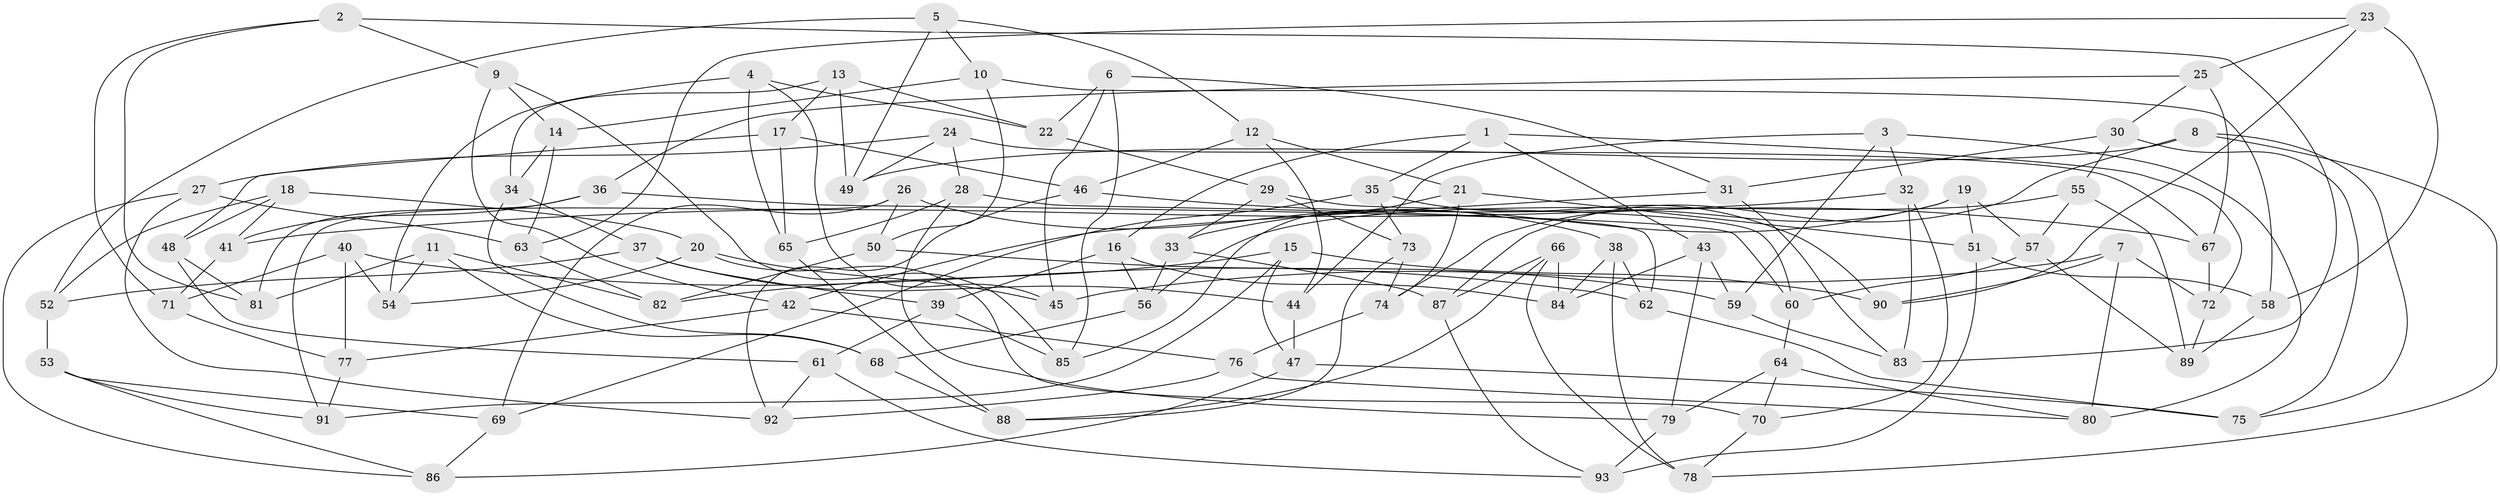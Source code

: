 // Generated by graph-tools (version 1.1) at 2025/02/03/09/25 03:02:57]
// undirected, 93 vertices, 186 edges
graph export_dot {
graph [start="1"]
  node [color=gray90,style=filled];
  1;
  2;
  3;
  4;
  5;
  6;
  7;
  8;
  9;
  10;
  11;
  12;
  13;
  14;
  15;
  16;
  17;
  18;
  19;
  20;
  21;
  22;
  23;
  24;
  25;
  26;
  27;
  28;
  29;
  30;
  31;
  32;
  33;
  34;
  35;
  36;
  37;
  38;
  39;
  40;
  41;
  42;
  43;
  44;
  45;
  46;
  47;
  48;
  49;
  50;
  51;
  52;
  53;
  54;
  55;
  56;
  57;
  58;
  59;
  60;
  61;
  62;
  63;
  64;
  65;
  66;
  67;
  68;
  69;
  70;
  71;
  72;
  73;
  74;
  75;
  76;
  77;
  78;
  79;
  80;
  81;
  82;
  83;
  84;
  85;
  86;
  87;
  88;
  89;
  90;
  91;
  92;
  93;
  1 -- 16;
  1 -- 35;
  1 -- 43;
  1 -- 72;
  2 -- 71;
  2 -- 81;
  2 -- 83;
  2 -- 9;
  3 -- 80;
  3 -- 59;
  3 -- 44;
  3 -- 32;
  4 -- 45;
  4 -- 54;
  4 -- 65;
  4 -- 22;
  5 -- 49;
  5 -- 52;
  5 -- 10;
  5 -- 12;
  6 -- 22;
  6 -- 85;
  6 -- 45;
  6 -- 31;
  7 -- 45;
  7 -- 90;
  7 -- 80;
  7 -- 72;
  8 -- 49;
  8 -- 78;
  8 -- 75;
  8 -- 87;
  9 -- 14;
  9 -- 85;
  9 -- 42;
  10 -- 14;
  10 -- 50;
  10 -- 58;
  11 -- 81;
  11 -- 68;
  11 -- 54;
  11 -- 82;
  12 -- 21;
  12 -- 46;
  12 -- 44;
  13 -- 34;
  13 -- 22;
  13 -- 49;
  13 -- 17;
  14 -- 34;
  14 -- 63;
  15 -- 90;
  15 -- 91;
  15 -- 47;
  15 -- 82;
  16 -- 84;
  16 -- 56;
  16 -- 39;
  17 -- 48;
  17 -- 46;
  17 -- 65;
  18 -- 52;
  18 -- 48;
  18 -- 20;
  18 -- 41;
  19 -- 51;
  19 -- 74;
  19 -- 57;
  19 -- 33;
  20 -- 70;
  20 -- 54;
  20 -- 45;
  21 -- 51;
  21 -- 74;
  21 -- 85;
  22 -- 29;
  23 -- 58;
  23 -- 90;
  23 -- 63;
  23 -- 25;
  24 -- 27;
  24 -- 49;
  24 -- 28;
  24 -- 67;
  25 -- 67;
  25 -- 36;
  25 -- 30;
  26 -- 69;
  26 -- 38;
  26 -- 50;
  26 -- 91;
  27 -- 86;
  27 -- 92;
  27 -- 63;
  28 -- 79;
  28 -- 65;
  28 -- 62;
  29 -- 33;
  29 -- 60;
  29 -- 73;
  30 -- 31;
  30 -- 75;
  30 -- 55;
  31 -- 83;
  31 -- 42;
  32 -- 83;
  32 -- 41;
  32 -- 70;
  33 -- 87;
  33 -- 56;
  34 -- 37;
  34 -- 68;
  35 -- 90;
  35 -- 73;
  35 -- 69;
  36 -- 41;
  36 -- 60;
  36 -- 81;
  37 -- 52;
  37 -- 44;
  37 -- 39;
  38 -- 84;
  38 -- 78;
  38 -- 62;
  39 -- 85;
  39 -- 61;
  40 -- 54;
  40 -- 77;
  40 -- 71;
  40 -- 62;
  41 -- 71;
  42 -- 76;
  42 -- 77;
  43 -- 59;
  43 -- 84;
  43 -- 79;
  44 -- 47;
  46 -- 67;
  46 -- 92;
  47 -- 75;
  47 -- 86;
  48 -- 81;
  48 -- 61;
  50 -- 82;
  50 -- 59;
  51 -- 93;
  51 -- 58;
  52 -- 53;
  53 -- 91;
  53 -- 86;
  53 -- 69;
  55 -- 89;
  55 -- 57;
  55 -- 56;
  56 -- 68;
  57 -- 89;
  57 -- 60;
  58 -- 89;
  59 -- 83;
  60 -- 64;
  61 -- 92;
  61 -- 93;
  62 -- 75;
  63 -- 82;
  64 -- 70;
  64 -- 80;
  64 -- 79;
  65 -- 88;
  66 -- 87;
  66 -- 84;
  66 -- 78;
  66 -- 88;
  67 -- 72;
  68 -- 88;
  69 -- 86;
  70 -- 78;
  71 -- 77;
  72 -- 89;
  73 -- 88;
  73 -- 74;
  74 -- 76;
  76 -- 92;
  76 -- 80;
  77 -- 91;
  79 -- 93;
  87 -- 93;
}
